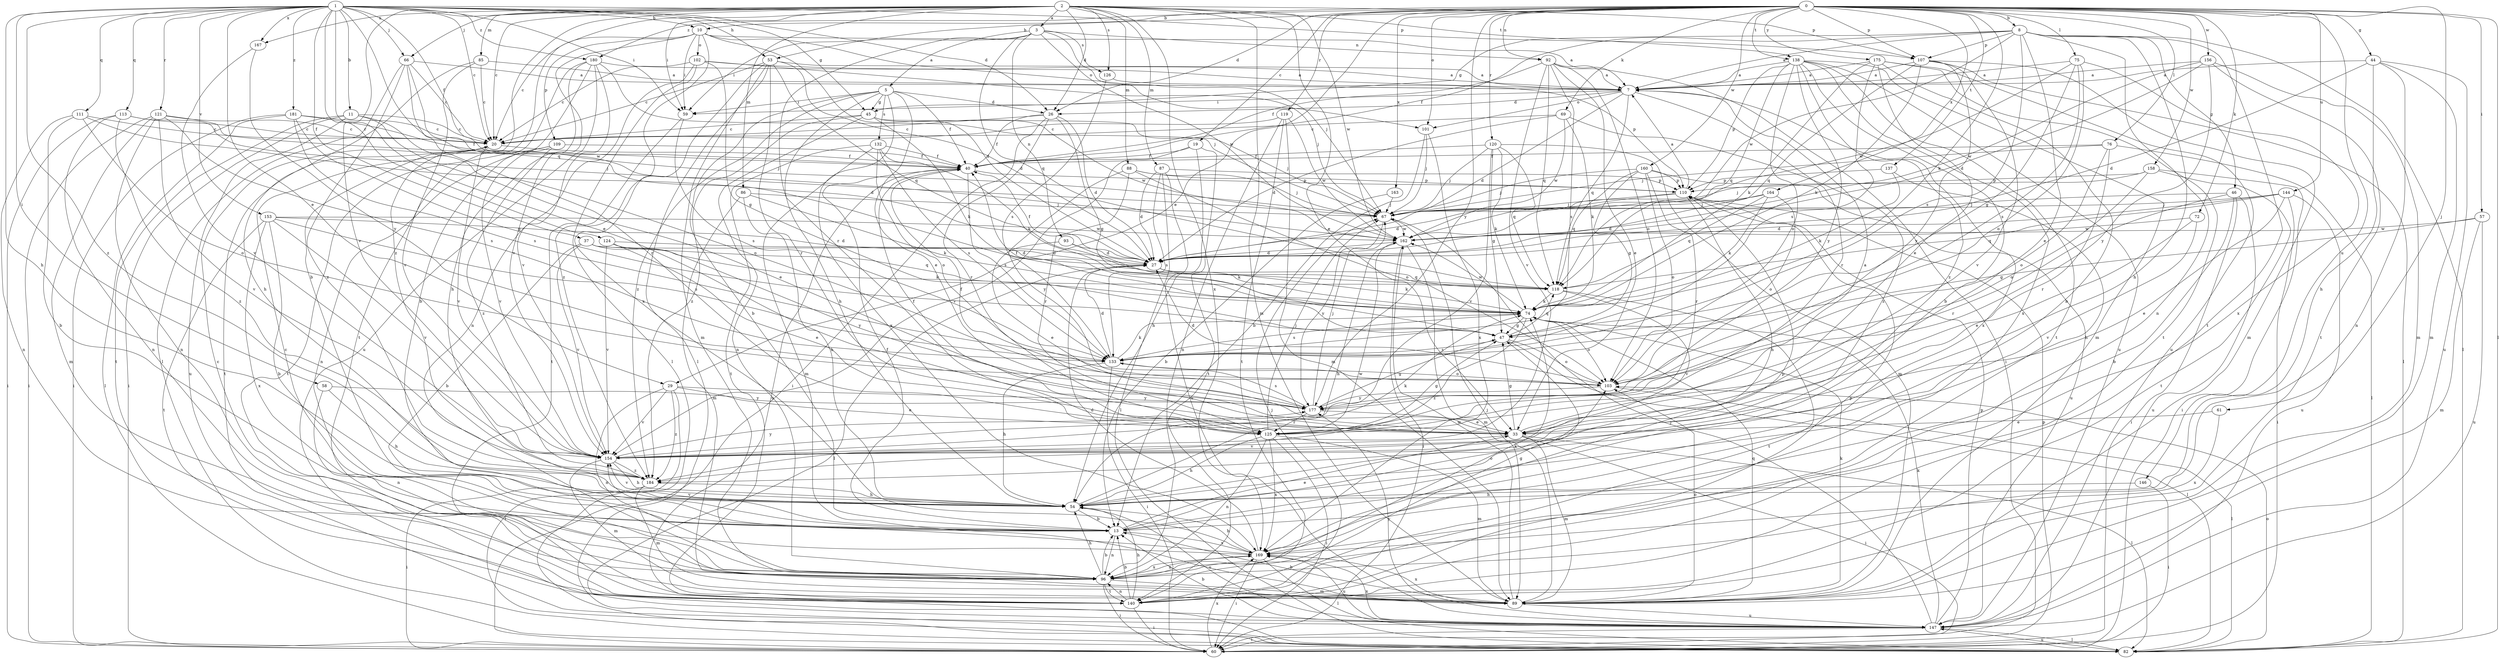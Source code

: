 strict digraph  {
0;
1;
2;
3;
5;
7;
8;
10;
11;
13;
19;
20;
26;
27;
29;
33;
37;
40;
44;
45;
46;
47;
53;
54;
57;
58;
59;
60;
61;
66;
67;
69;
72;
74;
75;
76;
82;
85;
86;
87;
88;
89;
92;
93;
96;
101;
102;
103;
107;
109;
110;
111;
113;
118;
119;
120;
121;
124;
125;
126;
132;
133;
137;
138;
140;
144;
146;
147;
153;
154;
156;
158;
160;
162;
163;
164;
167;
169;
175;
177;
180;
181;
184;
0 -> 8  [label=b];
0 -> 10  [label=b];
0 -> 19  [label=c];
0 -> 26  [label=d];
0 -> 29  [label=e];
0 -> 44  [label=g];
0 -> 53  [label=h];
0 -> 57  [label=i];
0 -> 61  [label=j];
0 -> 69  [label=k];
0 -> 72  [label=k];
0 -> 74  [label=k];
0 -> 75  [label=l];
0 -> 76  [label=l];
0 -> 82  [label=l];
0 -> 92  [label=n];
0 -> 101  [label=o];
0 -> 107  [label=p];
0 -> 119  [label=r];
0 -> 120  [label=r];
0 -> 137  [label=t];
0 -> 138  [label=t];
0 -> 144  [label=u];
0 -> 146  [label=u];
0 -> 156  [label=w];
0 -> 158  [label=w];
0 -> 160  [label=w];
0 -> 163  [label=x];
0 -> 164  [label=x];
0 -> 175  [label=y];
0 -> 177  [label=y];
0 -> 180  [label=z];
1 -> 10  [label=b];
1 -> 11  [label=b];
1 -> 20  [label=c];
1 -> 26  [label=d];
1 -> 29  [label=e];
1 -> 33  [label=e];
1 -> 37  [label=f];
1 -> 40  [label=f];
1 -> 45  [label=g];
1 -> 53  [label=h];
1 -> 54  [label=h];
1 -> 58  [label=i];
1 -> 59  [label=i];
1 -> 66  [label=j];
1 -> 107  [label=p];
1 -> 111  [label=q];
1 -> 113  [label=q];
1 -> 118  [label=q];
1 -> 121  [label=r];
1 -> 124  [label=r];
1 -> 153  [label=v];
1 -> 167  [label=x];
1 -> 180  [label=z];
1 -> 181  [label=z];
1 -> 184  [label=z];
2 -> 3  [label=a];
2 -> 13  [label=b];
2 -> 20  [label=c];
2 -> 26  [label=d];
2 -> 33  [label=e];
2 -> 59  [label=i];
2 -> 66  [label=j];
2 -> 85  [label=m];
2 -> 86  [label=m];
2 -> 87  [label=m];
2 -> 88  [label=m];
2 -> 89  [label=m];
2 -> 107  [label=p];
2 -> 126  [label=s];
2 -> 138  [label=t];
2 -> 154  [label=v];
2 -> 162  [label=w];
2 -> 167  [label=x];
2 -> 169  [label=x];
2 -> 184  [label=z];
3 -> 5  [label=a];
3 -> 59  [label=i];
3 -> 67  [label=j];
3 -> 92  [label=n];
3 -> 93  [label=n];
3 -> 118  [label=q];
3 -> 125  [label=r];
3 -> 126  [label=s];
3 -> 162  [label=w];
5 -> 13  [label=b];
5 -> 26  [label=d];
5 -> 33  [label=e];
5 -> 40  [label=f];
5 -> 45  [label=g];
5 -> 54  [label=h];
5 -> 59  [label=i];
5 -> 132  [label=s];
5 -> 169  [label=x];
5 -> 184  [label=z];
7 -> 26  [label=d];
7 -> 27  [label=d];
7 -> 59  [label=i];
7 -> 101  [label=o];
7 -> 118  [label=q];
7 -> 125  [label=r];
7 -> 169  [label=x];
8 -> 7  [label=a];
8 -> 33  [label=e];
8 -> 40  [label=f];
8 -> 45  [label=g];
8 -> 46  [label=g];
8 -> 54  [label=h];
8 -> 82  [label=l];
8 -> 96  [label=n];
8 -> 133  [label=s];
8 -> 140  [label=t];
8 -> 162  [label=w];
8 -> 107  [label=p];
10 -> 7  [label=a];
10 -> 20  [label=c];
10 -> 27  [label=d];
10 -> 59  [label=i];
10 -> 101  [label=o];
10 -> 102  [label=o];
10 -> 109  [label=p];
10 -> 154  [label=v];
10 -> 169  [label=x];
11 -> 20  [label=c];
11 -> 33  [label=e];
11 -> 60  [label=i];
11 -> 103  [label=o];
11 -> 140  [label=t];
11 -> 147  [label=u];
13 -> 33  [label=e];
13 -> 40  [label=f];
13 -> 96  [label=n];
13 -> 103  [label=o];
13 -> 154  [label=v];
13 -> 169  [label=x];
19 -> 40  [label=f];
19 -> 54  [label=h];
19 -> 140  [label=t];
19 -> 154  [label=v];
20 -> 40  [label=f];
20 -> 140  [label=t];
20 -> 154  [label=v];
26 -> 20  [label=c];
26 -> 27  [label=d];
26 -> 40  [label=f];
26 -> 47  [label=g];
26 -> 60  [label=i];
26 -> 125  [label=r];
27 -> 40  [label=f];
27 -> 74  [label=k];
27 -> 82  [label=l];
27 -> 118  [label=q];
29 -> 33  [label=e];
29 -> 82  [label=l];
29 -> 96  [label=n];
29 -> 154  [label=v];
29 -> 177  [label=y];
29 -> 184  [label=z];
33 -> 7  [label=a];
33 -> 47  [label=g];
33 -> 60  [label=i];
33 -> 82  [label=l];
33 -> 89  [label=m];
33 -> 154  [label=v];
37 -> 13  [label=b];
37 -> 27  [label=d];
37 -> 74  [label=k];
37 -> 118  [label=q];
37 -> 154  [label=v];
40 -> 110  [label=p];
40 -> 133  [label=s];
40 -> 147  [label=u];
44 -> 7  [label=a];
44 -> 27  [label=d];
44 -> 54  [label=h];
44 -> 89  [label=m];
44 -> 96  [label=n];
44 -> 147  [label=u];
45 -> 20  [label=c];
45 -> 67  [label=j];
45 -> 74  [label=k];
45 -> 96  [label=n];
45 -> 162  [label=w];
45 -> 184  [label=z];
46 -> 13  [label=b];
46 -> 60  [label=i];
46 -> 67  [label=j];
46 -> 125  [label=r];
46 -> 147  [label=u];
47 -> 40  [label=f];
47 -> 82  [label=l];
47 -> 103  [label=o];
47 -> 118  [label=q];
47 -> 133  [label=s];
53 -> 7  [label=a];
53 -> 20  [label=c];
53 -> 27  [label=d];
53 -> 82  [label=l];
53 -> 89  [label=m];
53 -> 118  [label=q];
53 -> 125  [label=r];
53 -> 184  [label=z];
54 -> 13  [label=b];
54 -> 147  [label=u];
54 -> 154  [label=v];
54 -> 162  [label=w];
57 -> 47  [label=g];
57 -> 89  [label=m];
57 -> 147  [label=u];
57 -> 162  [label=w];
58 -> 54  [label=h];
58 -> 96  [label=n];
58 -> 177  [label=y];
59 -> 133  [label=s];
59 -> 140  [label=t];
60 -> 110  [label=p];
60 -> 169  [label=x];
61 -> 33  [label=e];
61 -> 169  [label=x];
66 -> 7  [label=a];
66 -> 20  [label=c];
66 -> 82  [label=l];
66 -> 125  [label=r];
66 -> 162  [label=w];
66 -> 184  [label=z];
67 -> 162  [label=w];
67 -> 177  [label=y];
69 -> 20  [label=c];
69 -> 27  [label=d];
69 -> 74  [label=k];
69 -> 162  [label=w];
69 -> 184  [label=z];
72 -> 33  [label=e];
72 -> 154  [label=v];
72 -> 162  [label=w];
74 -> 47  [label=g];
74 -> 103  [label=o];
74 -> 133  [label=s];
74 -> 162  [label=w];
74 -> 184  [label=z];
74 -> 89  [label=q];
75 -> 7  [label=a];
75 -> 47  [label=g];
75 -> 103  [label=o];
75 -> 133  [label=s];
75 -> 162  [label=w];
75 -> 169  [label=x];
76 -> 40  [label=f];
76 -> 67  [label=j];
76 -> 82  [label=l];
76 -> 103  [label=o];
76 -> 125  [label=r];
82 -> 103  [label=o];
82 -> 147  [label=u];
85 -> 7  [label=a];
85 -> 20  [label=c];
85 -> 54  [label=h];
85 -> 154  [label=v];
86 -> 54  [label=h];
86 -> 67  [label=j];
86 -> 74  [label=k];
86 -> 89  [label=m];
87 -> 27  [label=d];
87 -> 82  [label=l];
87 -> 110  [label=p];
87 -> 133  [label=s];
87 -> 147  [label=u];
88 -> 67  [label=j];
88 -> 103  [label=o];
88 -> 110  [label=p];
88 -> 125  [label=r];
88 -> 177  [label=y];
89 -> 13  [label=b];
89 -> 67  [label=j];
89 -> 74  [label=k];
89 -> 103  [label=o];
89 -> 147  [label=u];
89 -> 162  [label=w];
89 -> 169  [label=x];
92 -> 7  [label=a];
92 -> 33  [label=e];
92 -> 40  [label=f];
92 -> 60  [label=i];
92 -> 103  [label=o];
92 -> 118  [label=q];
92 -> 133  [label=s];
92 -> 154  [label=v];
93 -> 27  [label=d];
93 -> 33  [label=e];
93 -> 74  [label=k];
96 -> 13  [label=b];
96 -> 20  [label=c];
96 -> 47  [label=g];
96 -> 54  [label=h];
96 -> 60  [label=i];
96 -> 74  [label=k];
96 -> 89  [label=m];
96 -> 140  [label=t];
96 -> 169  [label=x];
101 -> 13  [label=b];
101 -> 67  [label=j];
101 -> 169  [label=x];
102 -> 7  [label=a];
102 -> 20  [label=c];
102 -> 47  [label=g];
102 -> 67  [label=j];
102 -> 82  [label=l];
102 -> 96  [label=n];
103 -> 27  [label=d];
103 -> 82  [label=l];
103 -> 177  [label=y];
107 -> 7  [label=a];
107 -> 74  [label=k];
107 -> 82  [label=l];
107 -> 89  [label=m];
107 -> 118  [label=q];
107 -> 154  [label=v];
107 -> 177  [label=y];
109 -> 40  [label=f];
109 -> 96  [label=n];
109 -> 140  [label=t];
109 -> 154  [label=v];
109 -> 184  [label=z];
110 -> 7  [label=a];
110 -> 27  [label=d];
110 -> 54  [label=h];
110 -> 67  [label=j];
111 -> 13  [label=b];
111 -> 20  [label=c];
111 -> 27  [label=d];
111 -> 96  [label=n];
111 -> 103  [label=o];
113 -> 20  [label=c];
113 -> 60  [label=i];
113 -> 67  [label=j];
113 -> 96  [label=n];
113 -> 184  [label=z];
118 -> 74  [label=k];
118 -> 140  [label=t];
118 -> 154  [label=v];
119 -> 20  [label=c];
119 -> 89  [label=m];
119 -> 96  [label=n];
119 -> 140  [label=t];
119 -> 162  [label=w];
120 -> 40  [label=f];
120 -> 47  [label=g];
120 -> 67  [label=j];
120 -> 74  [label=k];
120 -> 89  [label=m];
120 -> 118  [label=q];
120 -> 154  [label=v];
121 -> 20  [label=c];
121 -> 60  [label=i];
121 -> 67  [label=j];
121 -> 89  [label=m];
121 -> 96  [label=n];
121 -> 133  [label=s];
121 -> 154  [label=v];
124 -> 27  [label=d];
124 -> 33  [label=e];
124 -> 154  [label=v];
124 -> 177  [label=y];
125 -> 40  [label=f];
125 -> 47  [label=g];
125 -> 54  [label=h];
125 -> 60  [label=i];
125 -> 67  [label=j];
125 -> 89  [label=m];
125 -> 96  [label=n];
125 -> 169  [label=x];
126 -> 110  [label=p];
126 -> 133  [label=s];
132 -> 40  [label=f];
132 -> 74  [label=k];
132 -> 89  [label=m];
132 -> 103  [label=o];
132 -> 133  [label=s];
132 -> 140  [label=t];
133 -> 27  [label=d];
133 -> 54  [label=h];
133 -> 60  [label=i];
133 -> 74  [label=k];
133 -> 103  [label=o];
137 -> 54  [label=h];
137 -> 74  [label=k];
137 -> 110  [label=p];
138 -> 7  [label=a];
138 -> 13  [label=b];
138 -> 89  [label=m];
138 -> 103  [label=o];
138 -> 110  [label=p];
138 -> 118  [label=q];
138 -> 140  [label=t];
138 -> 147  [label=u];
138 -> 169  [label=x];
138 -> 177  [label=y];
138 -> 184  [label=z];
140 -> 13  [label=b];
140 -> 54  [label=h];
140 -> 60  [label=i];
140 -> 67  [label=j];
140 -> 96  [label=n];
140 -> 110  [label=p];
144 -> 27  [label=d];
144 -> 33  [label=e];
144 -> 60  [label=i];
144 -> 67  [label=j];
144 -> 118  [label=q];
144 -> 147  [label=u];
146 -> 54  [label=h];
146 -> 60  [label=i];
147 -> 13  [label=b];
147 -> 60  [label=i];
147 -> 67  [label=j];
147 -> 74  [label=k];
147 -> 82  [label=l];
147 -> 110  [label=p];
147 -> 169  [label=x];
147 -> 177  [label=y];
153 -> 13  [label=b];
153 -> 27  [label=d];
153 -> 133  [label=s];
153 -> 140  [label=t];
153 -> 154  [label=v];
153 -> 162  [label=w];
153 -> 169  [label=x];
154 -> 54  [label=h];
154 -> 74  [label=k];
154 -> 89  [label=m];
154 -> 177  [label=y];
154 -> 184  [label=z];
156 -> 7  [label=a];
156 -> 27  [label=d];
156 -> 89  [label=m];
156 -> 140  [label=t];
156 -> 162  [label=w];
156 -> 177  [label=y];
158 -> 60  [label=i];
158 -> 67  [label=j];
158 -> 103  [label=o];
158 -> 110  [label=p];
158 -> 140  [label=t];
160 -> 47  [label=g];
160 -> 67  [label=j];
160 -> 103  [label=o];
160 -> 110  [label=p];
160 -> 118  [label=q];
160 -> 125  [label=r];
160 -> 147  [label=u];
162 -> 27  [label=d];
162 -> 54  [label=h];
162 -> 60  [label=i];
162 -> 89  [label=m];
163 -> 13  [label=b];
163 -> 67  [label=j];
164 -> 27  [label=d];
164 -> 67  [label=j];
164 -> 74  [label=k];
164 -> 103  [label=o];
164 -> 118  [label=q];
167 -> 154  [label=v];
167 -> 177  [label=y];
169 -> 20  [label=c];
169 -> 27  [label=d];
169 -> 54  [label=h];
169 -> 60  [label=i];
169 -> 82  [label=l];
169 -> 96  [label=n];
169 -> 110  [label=p];
169 -> 147  [label=u];
175 -> 7  [label=a];
175 -> 13  [label=b];
175 -> 33  [label=e];
175 -> 74  [label=k];
175 -> 133  [label=s];
175 -> 140  [label=t];
175 -> 147  [label=u];
177 -> 33  [label=e];
177 -> 40  [label=f];
177 -> 47  [label=g];
177 -> 67  [label=j];
177 -> 125  [label=r];
177 -> 133  [label=s];
180 -> 7  [label=a];
180 -> 13  [label=b];
180 -> 54  [label=h];
180 -> 67  [label=j];
180 -> 140  [label=t];
180 -> 147  [label=u];
180 -> 154  [label=v];
181 -> 20  [label=c];
181 -> 40  [label=f];
181 -> 47  [label=g];
181 -> 60  [label=i];
181 -> 82  [label=l];
181 -> 133  [label=s];
184 -> 54  [label=h];
184 -> 60  [label=i];
184 -> 89  [label=m];
}
